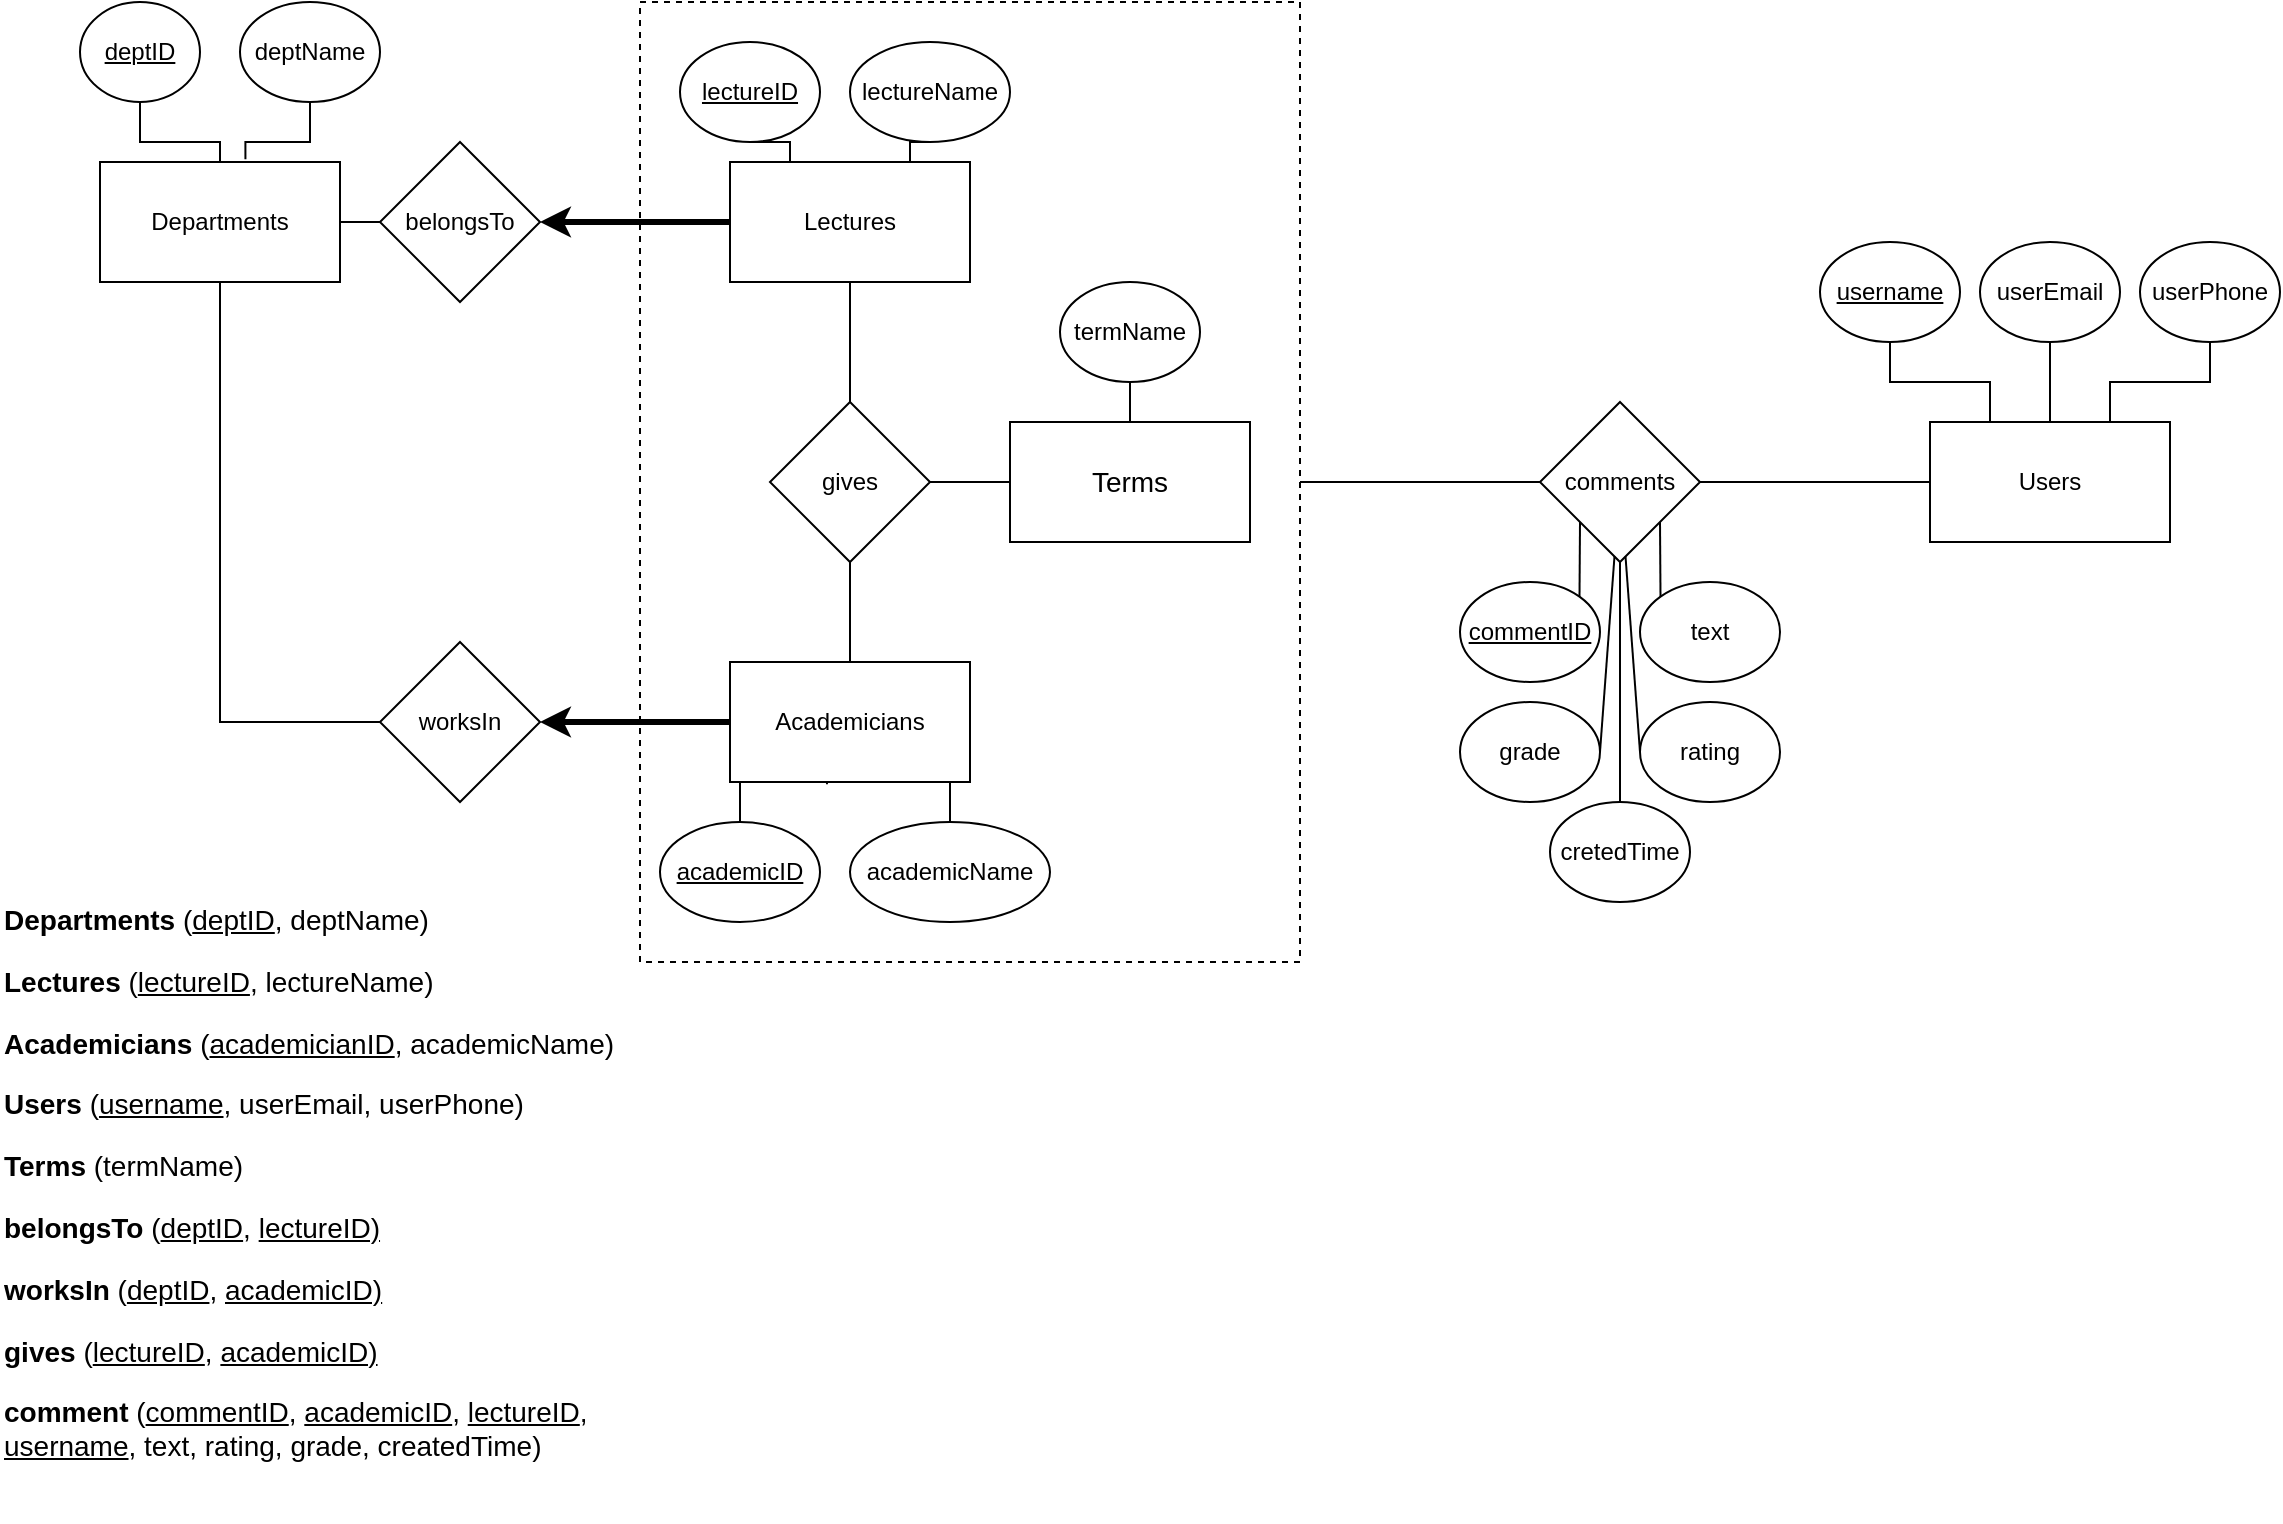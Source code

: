 <mxfile version="20.7.4" type="github">
  <diagram id="R2lEEEUBdFMjLlhIrx00" name="Page-1">
    <mxGraphModel dx="1122" dy="786" grid="1" gridSize="10" guides="1" tooltips="1" connect="1" arrows="1" fold="1" page="1" pageScale="1" pageWidth="1100" pageHeight="850" math="0" shadow="0" extFonts="Permanent Marker^https://fonts.googleapis.com/css?family=Permanent+Marker">
      <root>
        <mxCell id="0" />
        <mxCell id="1" parent="0" />
        <mxCell id="uNqa70icx-SkNa7gYbGT-13" value="" style="edgeStyle=orthogonalEdgeStyle;rounded=0;orthogonalLoop=1;jettySize=auto;html=1;endArrow=classic;endFill=1;startArrow=none;startFill=0;strokeWidth=3;" edge="1" parent="1" source="uNqa70icx-SkNa7gYbGT-1" target="uNqa70icx-SkNa7gYbGT-12">
          <mxGeometry relative="1" as="geometry" />
        </mxCell>
        <mxCell id="uNqa70icx-SkNa7gYbGT-16" value="" style="edgeStyle=orthogonalEdgeStyle;rounded=0;orthogonalLoop=1;jettySize=auto;html=1;strokeWidth=1;startArrow=none;startFill=0;endArrow=none;endFill=0;" edge="1" parent="1" source="uNqa70icx-SkNa7gYbGT-1" target="uNqa70icx-SkNa7gYbGT-15">
          <mxGeometry relative="1" as="geometry" />
        </mxCell>
        <mxCell id="uNqa70icx-SkNa7gYbGT-1" value="Academicians" style="rounded=0;whiteSpace=wrap;html=1;" vertex="1" parent="1">
          <mxGeometry x="395" y="370" width="120" height="60" as="geometry" />
        </mxCell>
        <mxCell id="uNqa70icx-SkNa7gYbGT-2" value="Lectures" style="rounded=0;whiteSpace=wrap;html=1;" vertex="1" parent="1">
          <mxGeometry x="395" y="120" width="120" height="60" as="geometry" />
        </mxCell>
        <mxCell id="uNqa70icx-SkNa7gYbGT-22" value="" style="edgeStyle=orthogonalEdgeStyle;rounded=0;orthogonalLoop=1;jettySize=auto;html=1;strokeWidth=1;startArrow=none;startFill=0;endArrow=none;endFill=0;" edge="1" parent="1" source="uNqa70icx-SkNa7gYbGT-3" target="uNqa70icx-SkNa7gYbGT-21">
          <mxGeometry relative="1" as="geometry" />
        </mxCell>
        <mxCell id="uNqa70icx-SkNa7gYbGT-3" value="Users" style="rounded=0;whiteSpace=wrap;html=1;" vertex="1" parent="1">
          <mxGeometry x="995" y="250" width="120" height="60" as="geometry" />
        </mxCell>
        <mxCell id="uNqa70icx-SkNa7gYbGT-6" value="" style="edgeStyle=orthogonalEdgeStyle;rounded=0;orthogonalLoop=1;jettySize=auto;html=1;endArrow=none;endFill=0;" edge="1" parent="1" source="uNqa70icx-SkNa7gYbGT-4" target="uNqa70icx-SkNa7gYbGT-5">
          <mxGeometry relative="1" as="geometry" />
        </mxCell>
        <mxCell id="uNqa70icx-SkNa7gYbGT-4" value="Departments" style="rounded=0;whiteSpace=wrap;html=1;" vertex="1" parent="1">
          <mxGeometry x="80" y="120" width="120" height="60" as="geometry" />
        </mxCell>
        <mxCell id="uNqa70icx-SkNa7gYbGT-9" style="edgeStyle=orthogonalEdgeStyle;rounded=0;orthogonalLoop=1;jettySize=auto;html=1;entryX=0;entryY=0.5;entryDx=0;entryDy=0;endArrow=none;endFill=0;strokeWidth=3;startArrow=classic;startFill=1;" edge="1" parent="1" source="uNqa70icx-SkNa7gYbGT-5" target="uNqa70icx-SkNa7gYbGT-2">
          <mxGeometry relative="1" as="geometry" />
        </mxCell>
        <mxCell id="uNqa70icx-SkNa7gYbGT-5" value="belongsTo" style="rhombus;whiteSpace=wrap;html=1;rounded=0;" vertex="1" parent="1">
          <mxGeometry x="220" y="110" width="80" height="80" as="geometry" />
        </mxCell>
        <mxCell id="uNqa70icx-SkNa7gYbGT-20" value="" style="rounded=0;whiteSpace=wrap;html=1;dashed=1;fillColor=none;" vertex="1" parent="1">
          <mxGeometry x="350" y="40" width="330" height="480" as="geometry" />
        </mxCell>
        <mxCell id="uNqa70icx-SkNa7gYbGT-14" style="edgeStyle=orthogonalEdgeStyle;rounded=0;orthogonalLoop=1;jettySize=auto;html=1;entryX=0.5;entryY=1;entryDx=0;entryDy=0;endArrow=none;endFill=0;" edge="1" parent="1" source="uNqa70icx-SkNa7gYbGT-12" target="uNqa70icx-SkNa7gYbGT-4">
          <mxGeometry relative="1" as="geometry" />
        </mxCell>
        <mxCell id="uNqa70icx-SkNa7gYbGT-12" value="worksIn" style="rhombus;whiteSpace=wrap;html=1;rounded=0;" vertex="1" parent="1">
          <mxGeometry x="220" y="360" width="80" height="80" as="geometry" />
        </mxCell>
        <mxCell id="uNqa70icx-SkNa7gYbGT-18" style="edgeStyle=orthogonalEdgeStyle;rounded=0;orthogonalLoop=1;jettySize=auto;html=1;entryX=0.5;entryY=1;entryDx=0;entryDy=0;strokeWidth=1;startArrow=none;startFill=0;endArrow=none;endFill=0;" edge="1" parent="1" source="uNqa70icx-SkNa7gYbGT-15" target="uNqa70icx-SkNa7gYbGT-2">
          <mxGeometry relative="1" as="geometry" />
        </mxCell>
        <mxCell id="uNqa70icx-SkNa7gYbGT-15" value="gives" style="rhombus;whiteSpace=wrap;html=1;rounded=0;" vertex="1" parent="1">
          <mxGeometry x="415" y="240" width="80" height="80" as="geometry" />
        </mxCell>
        <mxCell id="uNqa70icx-SkNa7gYbGT-23" value="" style="edgeStyle=orthogonalEdgeStyle;rounded=0;orthogonalLoop=1;jettySize=auto;html=1;strokeWidth=1;startArrow=none;startFill=0;endArrow=none;endFill=0;" edge="1" parent="1" source="uNqa70icx-SkNa7gYbGT-21" target="uNqa70icx-SkNa7gYbGT-20">
          <mxGeometry relative="1" as="geometry" />
        </mxCell>
        <mxCell id="uNqa70icx-SkNa7gYbGT-21" value="comments" style="rhombus;whiteSpace=wrap;html=1;rounded=0;" vertex="1" parent="1">
          <mxGeometry x="800" y="240" width="80" height="80" as="geometry" />
        </mxCell>
        <mxCell id="uNqa70icx-SkNa7gYbGT-47" style="edgeStyle=orthogonalEdgeStyle;rounded=0;orthogonalLoop=1;jettySize=auto;html=1;exitX=0.5;exitY=1;exitDx=0;exitDy=0;entryX=0.25;entryY=0;entryDx=0;entryDy=0;strokeWidth=1;startArrow=none;startFill=0;endArrow=none;endFill=0;" edge="1" parent="1" source="uNqa70icx-SkNa7gYbGT-27" target="uNqa70icx-SkNa7gYbGT-3">
          <mxGeometry relative="1" as="geometry" />
        </mxCell>
        <mxCell id="uNqa70icx-SkNa7gYbGT-27" value="&lt;u&gt;username&lt;/u&gt;" style="ellipse;whiteSpace=wrap;html=1;fillColor=none;" vertex="1" parent="1">
          <mxGeometry x="940" y="160" width="70" height="50" as="geometry" />
        </mxCell>
        <mxCell id="uNqa70icx-SkNa7gYbGT-52" value="" style="edgeStyle=orthogonalEdgeStyle;rounded=0;orthogonalLoop=1;jettySize=auto;html=1;strokeWidth=1;startArrow=none;startFill=0;endArrow=none;endFill=0;" edge="1" parent="1" source="uNqa70icx-SkNa7gYbGT-29" target="uNqa70icx-SkNa7gYbGT-3">
          <mxGeometry relative="1" as="geometry" />
        </mxCell>
        <mxCell id="uNqa70icx-SkNa7gYbGT-29" value="userEmail" style="ellipse;whiteSpace=wrap;html=1;fillColor=none;" vertex="1" parent="1">
          <mxGeometry x="1020" y="160" width="70" height="50" as="geometry" />
        </mxCell>
        <mxCell id="uNqa70icx-SkNa7gYbGT-51" style="edgeStyle=orthogonalEdgeStyle;rounded=0;orthogonalLoop=1;jettySize=auto;html=1;entryX=0.75;entryY=0;entryDx=0;entryDy=0;strokeWidth=1;startArrow=none;startFill=0;endArrow=none;endFill=0;" edge="1" parent="1" source="uNqa70icx-SkNa7gYbGT-30" target="uNqa70icx-SkNa7gYbGT-3">
          <mxGeometry relative="1" as="geometry" />
        </mxCell>
        <mxCell id="uNqa70icx-SkNa7gYbGT-30" value="userPhone" style="ellipse;whiteSpace=wrap;html=1;fillColor=none;" vertex="1" parent="1">
          <mxGeometry x="1100" y="160" width="70" height="50" as="geometry" />
        </mxCell>
        <mxCell id="uNqa70icx-SkNa7gYbGT-35" style="edgeStyle=orthogonalEdgeStyle;rounded=0;orthogonalLoop=1;jettySize=auto;html=1;exitX=0.5;exitY=1;exitDx=0;exitDy=0;strokeWidth=1;startArrow=none;startFill=0;endArrow=none;endFill=0;" edge="1" parent="1" source="uNqa70icx-SkNa7gYbGT-31" target="uNqa70icx-SkNa7gYbGT-4">
          <mxGeometry relative="1" as="geometry" />
        </mxCell>
        <mxCell id="uNqa70icx-SkNa7gYbGT-31" value="&lt;u&gt;deptID&lt;/u&gt;" style="ellipse;whiteSpace=wrap;html=1;fillColor=none;" vertex="1" parent="1">
          <mxGeometry x="70" y="40" width="60" height="50" as="geometry" />
        </mxCell>
        <mxCell id="uNqa70icx-SkNa7gYbGT-34" style="edgeStyle=orthogonalEdgeStyle;rounded=0;orthogonalLoop=1;jettySize=auto;html=1;exitX=0.5;exitY=1;exitDx=0;exitDy=0;entryX=0.606;entryY=-0.022;entryDx=0;entryDy=0;entryPerimeter=0;strokeWidth=1;startArrow=none;startFill=0;endArrow=none;endFill=0;" edge="1" parent="1" source="uNqa70icx-SkNa7gYbGT-32" target="uNqa70icx-SkNa7gYbGT-4">
          <mxGeometry relative="1" as="geometry" />
        </mxCell>
        <mxCell id="uNqa70icx-SkNa7gYbGT-32" value="deptName" style="ellipse;whiteSpace=wrap;html=1;fillColor=none;" vertex="1" parent="1">
          <mxGeometry x="150" y="40" width="70" height="50" as="geometry" />
        </mxCell>
        <mxCell id="uNqa70icx-SkNa7gYbGT-39" style="edgeStyle=orthogonalEdgeStyle;rounded=0;orthogonalLoop=1;jettySize=auto;html=1;exitX=0.5;exitY=1;exitDx=0;exitDy=0;entryX=0.25;entryY=0;entryDx=0;entryDy=0;strokeWidth=1;startArrow=none;startFill=0;endArrow=none;endFill=0;" edge="1" parent="1" source="uNqa70icx-SkNa7gYbGT-36" target="uNqa70icx-SkNa7gYbGT-2">
          <mxGeometry relative="1" as="geometry" />
        </mxCell>
        <mxCell id="uNqa70icx-SkNa7gYbGT-36" value="&lt;u&gt;lectureID&lt;/u&gt;" style="ellipse;whiteSpace=wrap;html=1;fillColor=none;" vertex="1" parent="1">
          <mxGeometry x="370" y="60" width="70" height="50" as="geometry" />
        </mxCell>
        <mxCell id="uNqa70icx-SkNa7gYbGT-40" style="edgeStyle=orthogonalEdgeStyle;rounded=0;orthogonalLoop=1;jettySize=auto;html=1;exitX=0.5;exitY=1;exitDx=0;exitDy=0;entryX=0.75;entryY=0;entryDx=0;entryDy=0;strokeWidth=1;startArrow=none;startFill=0;endArrow=none;endFill=0;" edge="1" parent="1" source="uNqa70icx-SkNa7gYbGT-37" target="uNqa70icx-SkNa7gYbGT-2">
          <mxGeometry relative="1" as="geometry" />
        </mxCell>
        <mxCell id="uNqa70icx-SkNa7gYbGT-37" value="lectureName" style="ellipse;whiteSpace=wrap;html=1;fillColor=none;" vertex="1" parent="1">
          <mxGeometry x="455" y="60" width="80" height="50" as="geometry" />
        </mxCell>
        <mxCell id="uNqa70icx-SkNa7gYbGT-43" style="edgeStyle=orthogonalEdgeStyle;rounded=0;orthogonalLoop=1;jettySize=auto;html=1;entryX=0.404;entryY=1.018;entryDx=0;entryDy=0;entryPerimeter=0;strokeWidth=1;startArrow=none;startFill=0;endArrow=none;endFill=0;" edge="1" parent="1" source="uNqa70icx-SkNa7gYbGT-41" target="uNqa70icx-SkNa7gYbGT-1">
          <mxGeometry relative="1" as="geometry" />
        </mxCell>
        <mxCell id="uNqa70icx-SkNa7gYbGT-41" value="&lt;u&gt;academicID&lt;/u&gt;" style="ellipse;whiteSpace=wrap;html=1;fillColor=none;" vertex="1" parent="1">
          <mxGeometry x="360" y="450" width="80" height="50" as="geometry" />
        </mxCell>
        <mxCell id="uNqa70icx-SkNa7gYbGT-45" value="" style="edgeStyle=orthogonalEdgeStyle;rounded=0;orthogonalLoop=1;jettySize=auto;html=1;strokeWidth=1;startArrow=none;startFill=0;endArrow=none;endFill=0;" edge="1" parent="1" source="uNqa70icx-SkNa7gYbGT-42" target="uNqa70icx-SkNa7gYbGT-1">
          <mxGeometry relative="1" as="geometry" />
        </mxCell>
        <mxCell id="uNqa70icx-SkNa7gYbGT-42" value="academicName" style="ellipse;whiteSpace=wrap;html=1;fillColor=none;" vertex="1" parent="1">
          <mxGeometry x="455" y="450" width="100" height="50" as="geometry" />
        </mxCell>
        <mxCell id="uNqa70icx-SkNa7gYbGT-53" value="&lt;u&gt;commentID&lt;/u&gt;" style="ellipse;whiteSpace=wrap;html=1;fillColor=none;" vertex="1" parent="1">
          <mxGeometry x="760" y="330" width="70" height="50" as="geometry" />
        </mxCell>
        <mxCell id="uNqa70icx-SkNa7gYbGT-54" value="text" style="ellipse;whiteSpace=wrap;html=1;fillColor=none;" vertex="1" parent="1">
          <mxGeometry x="850" y="330" width="70" height="50" as="geometry" />
        </mxCell>
        <mxCell id="uNqa70icx-SkNa7gYbGT-55" value="rating" style="ellipse;whiteSpace=wrap;html=1;fillColor=none;" vertex="1" parent="1">
          <mxGeometry x="850" y="390" width="70" height="50" as="geometry" />
        </mxCell>
        <mxCell id="uNqa70icx-SkNa7gYbGT-56" value="grade" style="ellipse;whiteSpace=wrap;html=1;fillColor=none;" vertex="1" parent="1">
          <mxGeometry x="760" y="390" width="70" height="50" as="geometry" />
        </mxCell>
        <mxCell id="uNqa70icx-SkNa7gYbGT-65" value="" style="endArrow=none;html=1;rounded=0;strokeWidth=1;exitX=1;exitY=0.5;exitDx=0;exitDy=0;" edge="1" parent="1" source="uNqa70icx-SkNa7gYbGT-56" target="uNqa70icx-SkNa7gYbGT-21">
          <mxGeometry width="50" height="50" relative="1" as="geometry">
            <mxPoint x="670" y="420" as="sourcePoint" />
            <mxPoint x="720" y="370" as="targetPoint" />
          </mxGeometry>
        </mxCell>
        <mxCell id="uNqa70icx-SkNa7gYbGT-66" value="" style="endArrow=none;html=1;rounded=0;strokeWidth=1;exitX=0;exitY=0.5;exitDx=0;exitDy=0;" edge="1" parent="1" source="uNqa70icx-SkNa7gYbGT-55" target="uNqa70icx-SkNa7gYbGT-21">
          <mxGeometry width="50" height="50" relative="1" as="geometry">
            <mxPoint x="670" y="420" as="sourcePoint" />
            <mxPoint x="850" y="310" as="targetPoint" />
          </mxGeometry>
        </mxCell>
        <mxCell id="uNqa70icx-SkNa7gYbGT-67" value="" style="endArrow=none;html=1;rounded=0;strokeWidth=1;entryX=1;entryY=1;entryDx=0;entryDy=0;exitX=0;exitY=0;exitDx=0;exitDy=0;" edge="1" parent="1" source="uNqa70icx-SkNa7gYbGT-54" target="uNqa70icx-SkNa7gYbGT-21">
          <mxGeometry width="50" height="50" relative="1" as="geometry">
            <mxPoint x="670" y="420" as="sourcePoint" />
            <mxPoint x="720" y="370" as="targetPoint" />
          </mxGeometry>
        </mxCell>
        <mxCell id="uNqa70icx-SkNa7gYbGT-68" value="" style="endArrow=none;html=1;rounded=0;strokeWidth=1;entryX=0;entryY=1;entryDx=0;entryDy=0;exitX=1;exitY=0;exitDx=0;exitDy=0;" edge="1" parent="1" source="uNqa70icx-SkNa7gYbGT-53" target="uNqa70icx-SkNa7gYbGT-21">
          <mxGeometry width="50" height="50" relative="1" as="geometry">
            <mxPoint x="670" y="420" as="sourcePoint" />
            <mxPoint x="720" y="370" as="targetPoint" />
          </mxGeometry>
        </mxCell>
        <mxCell id="uNqa70icx-SkNa7gYbGT-70" value="&lt;p style=&quot;font-size: 14px;&quot;&gt;&lt;font style=&quot;font-size: 14px;&quot;&gt;&lt;strong style=&quot;&quot;&gt;Departments &lt;/strong&gt;(&lt;u style=&quot;&quot;&gt;deptID&lt;/u&gt;, deptName)&lt;/font&gt;&lt;/p&gt;&lt;p style=&quot;font-size: 14px;&quot;&gt;&lt;font style=&quot;font-size: 14px;&quot;&gt;&lt;strong&gt;Lectures&amp;nbsp;&lt;/strong&gt;(&lt;u&gt;lectureID&lt;/u&gt;, lectureName)&lt;/font&gt;&lt;/p&gt;&lt;p style=&quot;font-size: 14px;&quot;&gt;&lt;font style=&quot;font-size: 14px;&quot;&gt;&lt;strong&gt;Academicians&amp;nbsp;&lt;/strong&gt;(&lt;u&gt;academicianID&lt;/u&gt;, academicName)&lt;/font&gt;&lt;/p&gt;&lt;p style=&quot;font-size: 14px;&quot;&gt;&lt;font style=&quot;font-size: 14px;&quot;&gt;&lt;strong&gt;Users&amp;nbsp;&lt;/strong&gt;(&lt;u&gt;username&lt;/u&gt;, userEmail, userPhone)&lt;/font&gt;&lt;/p&gt;&lt;p style=&quot;font-size: 14px;&quot;&gt;&lt;b&gt;Terms &lt;/b&gt;(termName)&lt;/p&gt;&lt;p style=&quot;font-size: 14px;&quot;&gt;&lt;font style=&quot;font-size: 14px;&quot;&gt;&lt;b style=&quot;background-color: initial;&quot;&gt;belongsTo &lt;/b&gt;&lt;span style=&quot;background-color: initial;&quot;&gt;(&lt;/span&gt;&lt;u style=&quot;background-color: initial;&quot;&gt;deptID&lt;/u&gt;&lt;span style=&quot;background-color: initial;&quot;&gt;, &lt;/span&gt;&lt;u style=&quot;background-color: initial;&quot;&gt;lectureID)&lt;/u&gt;&lt;br&gt;&lt;/font&gt;&lt;/p&gt;&lt;p style=&quot;font-size: 14px;&quot;&gt;&lt;span style=&quot;background-color: initial;&quot;&gt;&lt;font style=&quot;font-size: 14px;&quot;&gt;&lt;b style=&quot;&quot;&gt;worksIn&lt;/b&gt;&amp;nbsp;(&lt;u&gt;deptID&lt;/u&gt;, &lt;u&gt;academicID)&lt;/u&gt;&lt;/font&gt;&lt;/span&gt;&lt;/p&gt;&lt;p style=&quot;font-size: 14px;&quot;&gt;&lt;font style=&quot;font-size: 14px;&quot;&gt;&lt;b&gt;gives&lt;/b&gt;&amp;nbsp;(&lt;u&gt;lectureID&lt;/u&gt;, &lt;u&gt;academicID)&lt;/u&gt;&lt;/font&gt;&lt;/p&gt;&lt;p style=&quot;font-size: 14px;&quot;&gt;&lt;font style=&quot;font-size: 14px;&quot;&gt;&lt;b style=&quot;&quot;&gt;comment&amp;nbsp;&lt;/b&gt;(&lt;u style=&quot;&quot;&gt;commentID&lt;/u&gt;, &lt;u style=&quot;&quot;&gt;academicID&lt;/u&gt;, &lt;u style=&quot;&quot;&gt;lectureID&lt;/u&gt;, &lt;u style=&quot;&quot;&gt;username&lt;/u&gt;, text, rating, grade, createdTime)&lt;/font&gt;&lt;/p&gt;" style="text;whiteSpace=wrap;html=1;strokeWidth=1;" vertex="1" parent="1">
          <mxGeometry x="30" y="470" width="360" height="330" as="geometry" />
        </mxCell>
        <mxCell id="uNqa70icx-SkNa7gYbGT-72" style="edgeStyle=orthogonalEdgeStyle;rounded=0;orthogonalLoop=1;jettySize=auto;html=1;strokeWidth=1;startArrow=none;startFill=0;endArrow=none;endFill=0;" edge="1" parent="1" source="uNqa70icx-SkNa7gYbGT-71" target="uNqa70icx-SkNa7gYbGT-21">
          <mxGeometry relative="1" as="geometry" />
        </mxCell>
        <mxCell id="uNqa70icx-SkNa7gYbGT-71" value="cretedTime" style="ellipse;whiteSpace=wrap;html=1;fillColor=none;" vertex="1" parent="1">
          <mxGeometry x="805" y="440" width="70" height="50" as="geometry" />
        </mxCell>
        <mxCell id="uNqa70icx-SkNa7gYbGT-80" style="edgeStyle=orthogonalEdgeStyle;rounded=0;orthogonalLoop=1;jettySize=auto;html=1;entryX=1;entryY=0.5;entryDx=0;entryDy=0;strokeWidth=1;fontSize=14;startArrow=none;startFill=0;endArrow=none;endFill=0;" edge="1" parent="1" source="uNqa70icx-SkNa7gYbGT-73" target="uNqa70icx-SkNa7gYbGT-15">
          <mxGeometry relative="1" as="geometry" />
        </mxCell>
        <mxCell id="uNqa70icx-SkNa7gYbGT-73" value="Terms" style="rounded=0;whiteSpace=wrap;html=1;strokeWidth=1;fontSize=14;fillColor=none;" vertex="1" parent="1">
          <mxGeometry x="535" y="250" width="120" height="60" as="geometry" />
        </mxCell>
        <mxCell id="uNqa70icx-SkNa7gYbGT-79" style="edgeStyle=orthogonalEdgeStyle;rounded=0;orthogonalLoop=1;jettySize=auto;html=1;strokeWidth=1;fontSize=14;startArrow=none;startFill=0;endArrow=none;endFill=0;entryX=0.75;entryY=0;entryDx=0;entryDy=0;" edge="1" parent="1" source="uNqa70icx-SkNa7gYbGT-75" target="uNqa70icx-SkNa7gYbGT-73">
          <mxGeometry relative="1" as="geometry" />
        </mxCell>
        <mxCell id="uNqa70icx-SkNa7gYbGT-75" value="termName" style="ellipse;whiteSpace=wrap;html=1;fillColor=none;" vertex="1" parent="1">
          <mxGeometry x="560" y="180" width="70" height="50" as="geometry" />
        </mxCell>
      </root>
    </mxGraphModel>
  </diagram>
</mxfile>
